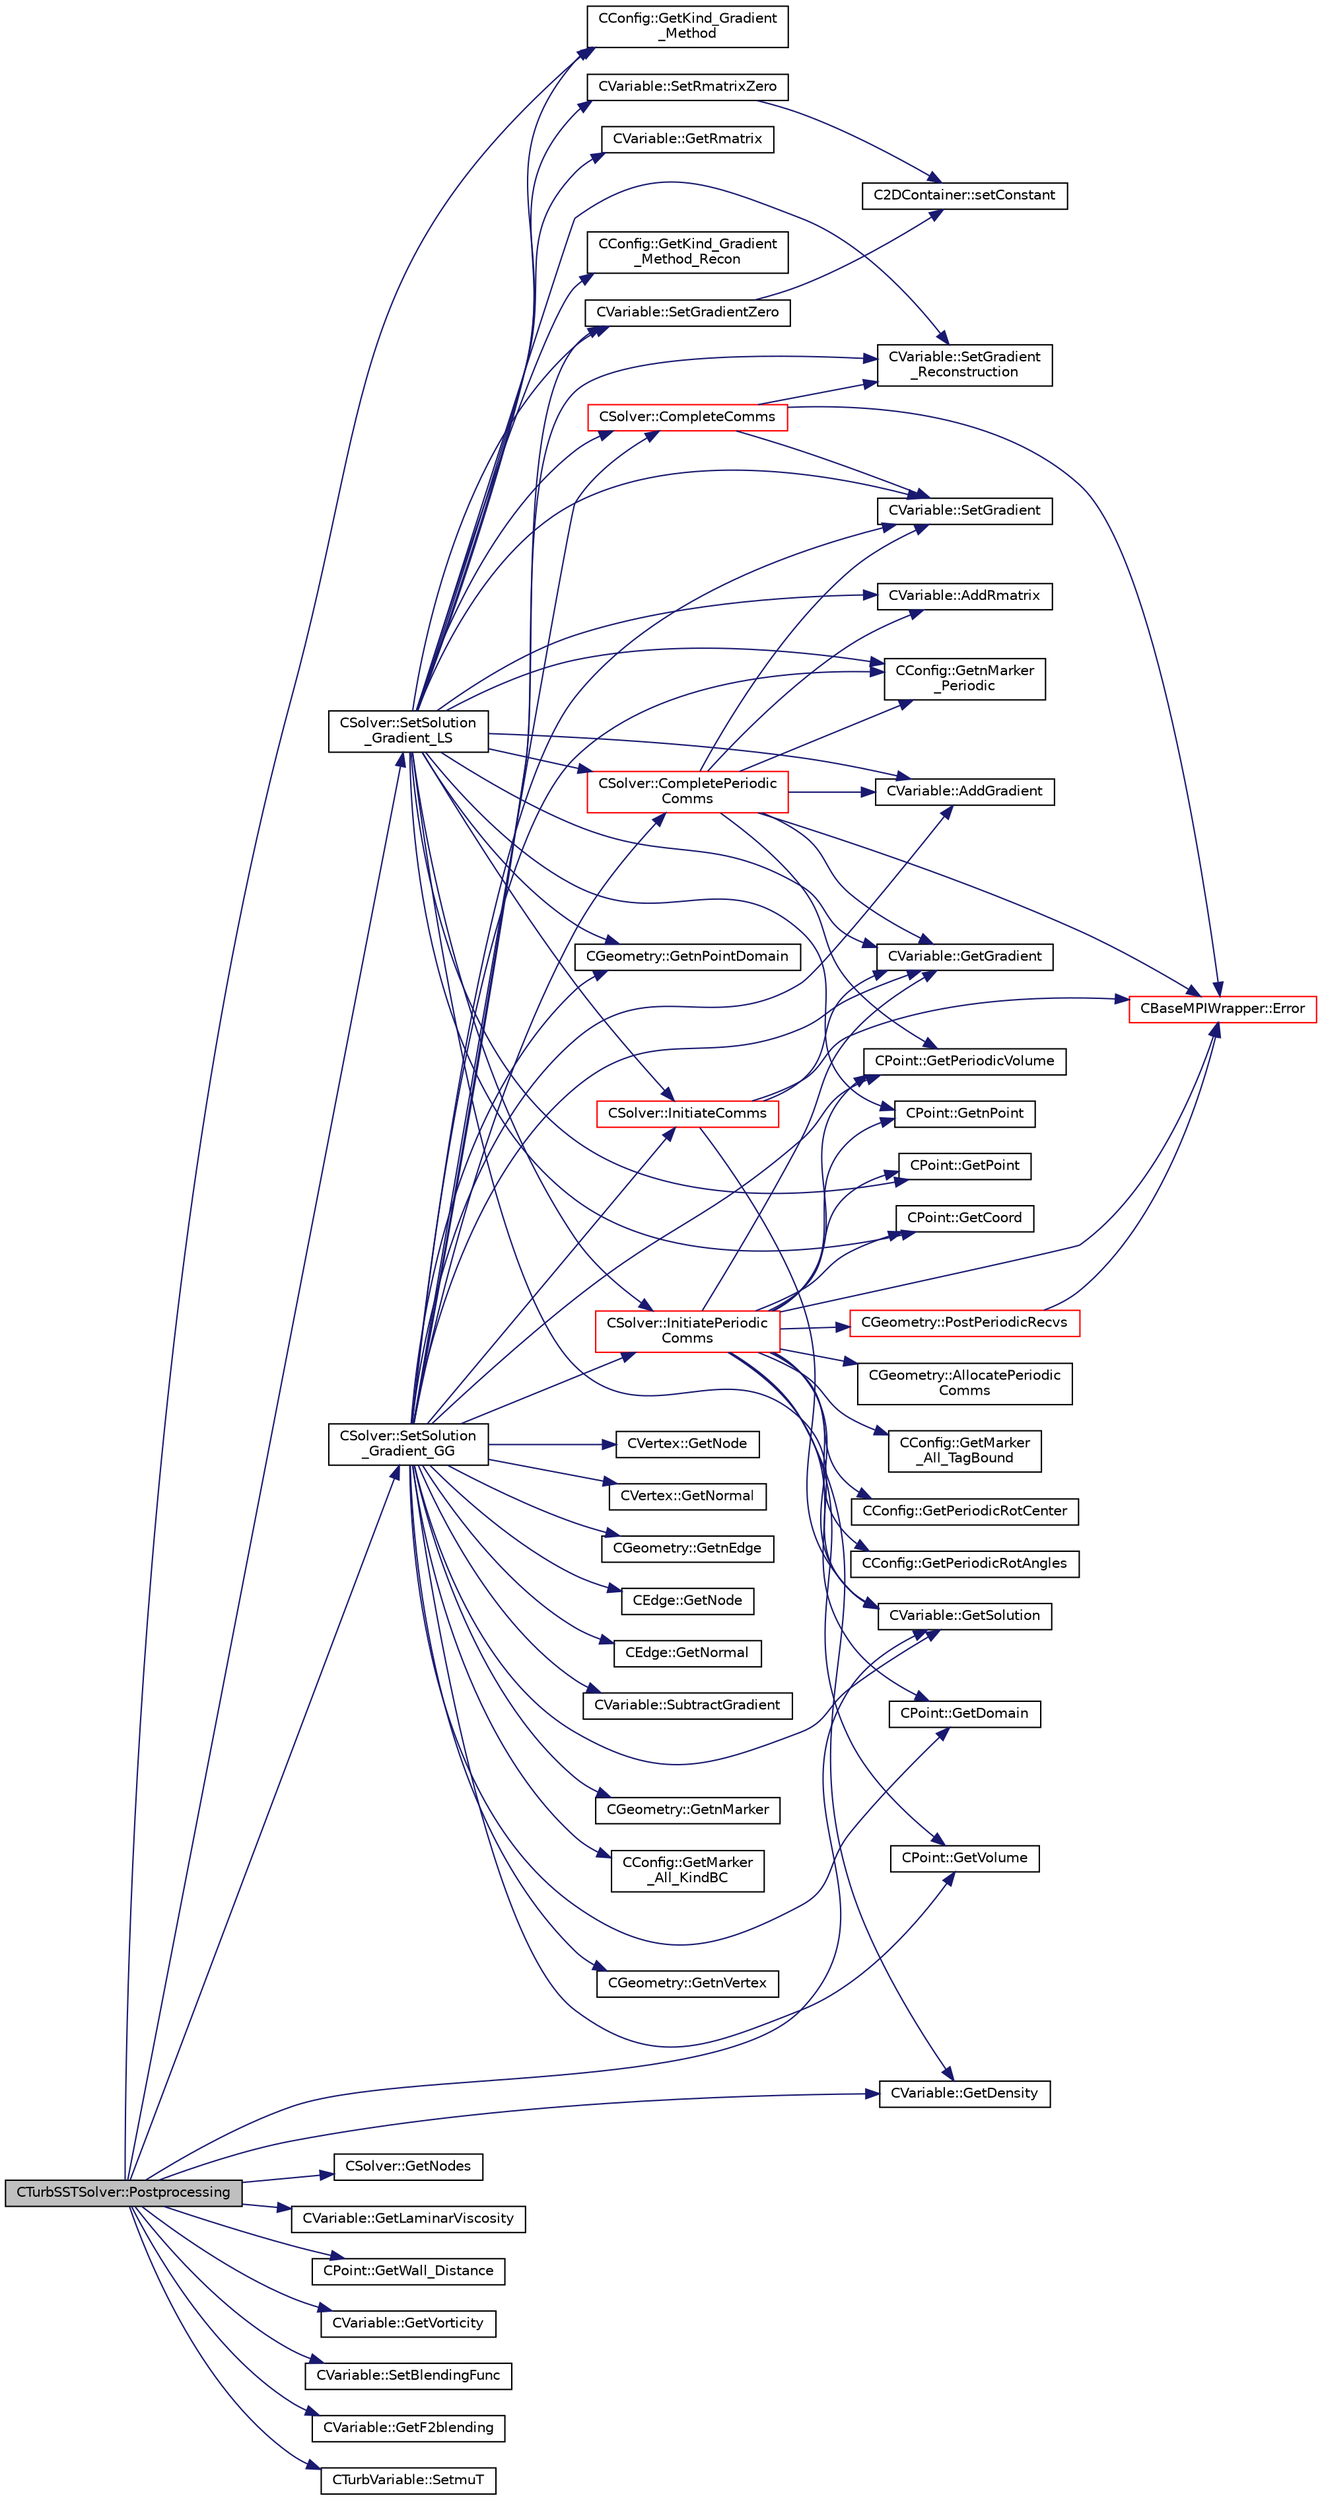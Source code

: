 digraph "CTurbSSTSolver::Postprocessing"
{
  edge [fontname="Helvetica",fontsize="10",labelfontname="Helvetica",labelfontsize="10"];
  node [fontname="Helvetica",fontsize="10",shape=record];
  rankdir="LR";
  Node273 [label="CTurbSSTSolver::Postprocessing",height=0.2,width=0.4,color="black", fillcolor="grey75", style="filled", fontcolor="black"];
  Node273 -> Node274 [color="midnightblue",fontsize="10",style="solid",fontname="Helvetica"];
  Node274 [label="CConfig::GetKind_Gradient\l_Method",height=0.2,width=0.4,color="black", fillcolor="white", style="filled",URL="$class_c_config.html#afc99e16f4eb125197d3d900a038c020f",tooltip="Get the kind of method for computation of spatial gradients used for viscous and source terms..."];
  Node273 -> Node275 [color="midnightblue",fontsize="10",style="solid",fontname="Helvetica"];
  Node275 [label="CSolver::SetSolution\l_Gradient_GG",height=0.2,width=0.4,color="black", fillcolor="white", style="filled",URL="$class_c_solver.html#aac4d5e5f3ff20e7e37d55fa5e4ed3647",tooltip="Compute the Green-Gauss gradient of the solution. "];
  Node275 -> Node276 [color="midnightblue",fontsize="10",style="solid",fontname="Helvetica"];
  Node276 [label="CVariable::SetGradientZero",height=0.2,width=0.4,color="black", fillcolor="white", style="filled",URL="$class_c_variable.html#af7d94f7433dd53467991e11f3aeaeb96",tooltip="Set to zero the gradient of the solution. "];
  Node276 -> Node277 [color="midnightblue",fontsize="10",style="solid",fontname="Helvetica"];
  Node277 [label="C2DContainer::setConstant",height=0.2,width=0.4,color="black", fillcolor="white", style="filled",URL="$class_c2_d_container.html#ab9f8a545ab85abdd3291f0f65b4f411b",tooltip="Set value of all entries to \"value\". "];
  Node275 -> Node278 [color="midnightblue",fontsize="10",style="solid",fontname="Helvetica"];
  Node278 [label="CGeometry::GetnEdge",height=0.2,width=0.4,color="black", fillcolor="white", style="filled",URL="$class_c_geometry.html#a7d6e1e1d1e46da8f55ecbe1a9380530a",tooltip="Get number of edges. "];
  Node275 -> Node279 [color="midnightblue",fontsize="10",style="solid",fontname="Helvetica"];
  Node279 [label="CEdge::GetNode",height=0.2,width=0.4,color="black", fillcolor="white", style="filled",URL="$class_c_edge.html#aee33b61d646e3fe59a4e23284ab1bf33",tooltip="Get the nodes of the edge. "];
  Node275 -> Node280 [color="midnightblue",fontsize="10",style="solid",fontname="Helvetica"];
  Node280 [label="CVariable::GetSolution",height=0.2,width=0.4,color="black", fillcolor="white", style="filled",URL="$class_c_variable.html#a261483e39c23c1de7cb9aea7e917c121",tooltip="Get the solution. "];
  Node275 -> Node281 [color="midnightblue",fontsize="10",style="solid",fontname="Helvetica"];
  Node281 [label="CEdge::GetNormal",height=0.2,width=0.4,color="black", fillcolor="white", style="filled",URL="$class_c_edge.html#ada210a6f0643f444e7e491fc4ed9e662",tooltip="Copy the the normal vector of a face. "];
  Node275 -> Node282 [color="midnightblue",fontsize="10",style="solid",fontname="Helvetica"];
  Node282 [label="CPoint::GetDomain",height=0.2,width=0.4,color="black", fillcolor="white", style="filled",URL="$class_c_point.html#a1d7e22a60d4cfef356af1cba2bab3e55",tooltip="For parallel computation, its indicates if a point must be computed or not. "];
  Node275 -> Node283 [color="midnightblue",fontsize="10",style="solid",fontname="Helvetica"];
  Node283 [label="CVariable::AddGradient",height=0.2,width=0.4,color="black", fillcolor="white", style="filled",URL="$class_c_variable.html#ab3f899ee0f7b110cdd17d84dc880552a",tooltip="Add value to the solution gradient. "];
  Node275 -> Node284 [color="midnightblue",fontsize="10",style="solid",fontname="Helvetica"];
  Node284 [label="CVariable::SubtractGradient",height=0.2,width=0.4,color="black", fillcolor="white", style="filled",URL="$class_c_variable.html#a5a91f9f34e1f0fc9f4e65933e114ec22",tooltip="Subtract value to the solution gradient. "];
  Node275 -> Node285 [color="midnightblue",fontsize="10",style="solid",fontname="Helvetica"];
  Node285 [label="CGeometry::GetnMarker",height=0.2,width=0.4,color="black", fillcolor="white", style="filled",URL="$class_c_geometry.html#a3c899d1370312702c189a8ee95a63ef7",tooltip="Get number of markers. "];
  Node275 -> Node286 [color="midnightblue",fontsize="10",style="solid",fontname="Helvetica"];
  Node286 [label="CConfig::GetMarker\l_All_KindBC",height=0.2,width=0.4,color="black", fillcolor="white", style="filled",URL="$class_c_config.html#a57d43acc1457d2d27095ce006218862e",tooltip="Get the kind of boundary for each marker. "];
  Node275 -> Node287 [color="midnightblue",fontsize="10",style="solid",fontname="Helvetica"];
  Node287 [label="CGeometry::GetnVertex",height=0.2,width=0.4,color="black", fillcolor="white", style="filled",URL="$class_c_geometry.html#a55427e474834af1941e13750b17975be",tooltip="Get number of vertices. "];
  Node275 -> Node288 [color="midnightblue",fontsize="10",style="solid",fontname="Helvetica"];
  Node288 [label="CVertex::GetNode",height=0.2,width=0.4,color="black", fillcolor="white", style="filled",URL="$class_c_vertex.html#a95c513bf927464157ed96b6c79779a1f",tooltip="Get the node of the vertex. "];
  Node275 -> Node289 [color="midnightblue",fontsize="10",style="solid",fontname="Helvetica"];
  Node289 [label="CVertex::GetNormal",height=0.2,width=0.4,color="black", fillcolor="white", style="filled",URL="$class_c_vertex.html#a0d289163c6f3384822fcb9ae86fc1c39",tooltip="Copy the the normal vector of a face. "];
  Node275 -> Node290 [color="midnightblue",fontsize="10",style="solid",fontname="Helvetica"];
  Node290 [label="CConfig::GetnMarker\l_Periodic",height=0.2,width=0.4,color="black", fillcolor="white", style="filled",URL="$class_c_config.html#acb987cc89f9d201ece1b664c2a2a594d",tooltip="Get the total number of periodic markers. "];
  Node275 -> Node291 [color="midnightblue",fontsize="10",style="solid",fontname="Helvetica"];
  Node291 [label="CSolver::InitiatePeriodic\lComms",height=0.2,width=0.4,color="red", fillcolor="white", style="filled",URL="$class_c_solver.html#aab8e1cac165d11ef85d9dd5588b3ea03",tooltip="Routine to load a solver quantity into the data structures for MPI periodic communication and to laun..."];
  Node291 -> Node292 [color="midnightblue",fontsize="10",style="solid",fontname="Helvetica"];
  Node292 [label="CBaseMPIWrapper::Error",height=0.2,width=0.4,color="red", fillcolor="white", style="filled",URL="$class_c_base_m_p_i_wrapper.html#a04457c47629bda56704e6a8804833eeb"];
  Node291 -> Node294 [color="midnightblue",fontsize="10",style="solid",fontname="Helvetica"];
  Node294 [label="CGeometry::AllocatePeriodic\lComms",height=0.2,width=0.4,color="black", fillcolor="white", style="filled",URL="$class_c_geometry.html#a3c81679606eb3deaf3bd0c4294a80eae",tooltip="Routine to allocate buffers for periodic communications. Also called to dynamically reallocate if not..."];
  Node291 -> Node295 [color="midnightblue",fontsize="10",style="solid",fontname="Helvetica"];
  Node295 [label="CGeometry::PostPeriodicRecvs",height=0.2,width=0.4,color="red", fillcolor="white", style="filled",URL="$class_c_geometry.html#af70a67a8eee173285714b2eb5b819f46",tooltip="Routine to launch non-blocking recvs only for all periodic communication with neighboring partitions..."];
  Node295 -> Node292 [color="midnightblue",fontsize="10",style="solid",fontname="Helvetica"];
  Node291 -> Node297 [color="midnightblue",fontsize="10",style="solid",fontname="Helvetica"];
  Node297 [label="CConfig::GetMarker\l_All_TagBound",height=0.2,width=0.4,color="black", fillcolor="white", style="filled",URL="$class_c_config.html#a967e969a3beb24bb6e57d7036af003be",tooltip="Get the index of the surface defined in the geometry file. "];
  Node291 -> Node298 [color="midnightblue",fontsize="10",style="solid",fontname="Helvetica"];
  Node298 [label="CConfig::GetPeriodicRotCenter",height=0.2,width=0.4,color="black", fillcolor="white", style="filled",URL="$class_c_config.html#a69c3c48e964a0d99ed7c0e73c679167a",tooltip="Center of rotation for a rotational periodic boundary. "];
  Node291 -> Node299 [color="midnightblue",fontsize="10",style="solid",fontname="Helvetica"];
  Node299 [label="CConfig::GetPeriodicRotAngles",height=0.2,width=0.4,color="black", fillcolor="white", style="filled",URL="$class_c_config.html#a8b427e418c23b7e25da647fb21024098",tooltip="Angles of rotation for a rotational periodic boundary. "];
  Node291 -> Node301 [color="midnightblue",fontsize="10",style="solid",fontname="Helvetica"];
  Node301 [label="CPoint::GetVolume",height=0.2,width=0.4,color="black", fillcolor="white", style="filled",URL="$class_c_point.html#a3c526a15e767c7de9cf163800aa581e5",tooltip="Get area or volume of the control volume. "];
  Node291 -> Node302 [color="midnightblue",fontsize="10",style="solid",fontname="Helvetica"];
  Node302 [label="CPoint::GetPeriodicVolume",height=0.2,width=0.4,color="black", fillcolor="white", style="filled",URL="$class_c_point.html#a2d3f78f1d6fc4783b1d8a0bd10100b38",tooltip="Get the missing component of area or volume for a control volume on a periodic marker. "];
  Node291 -> Node303 [color="midnightblue",fontsize="10",style="solid",fontname="Helvetica"];
  Node303 [label="CPoint::GetnPoint",height=0.2,width=0.4,color="black", fillcolor="white", style="filled",URL="$class_c_point.html#adbb78f3c01711ed0349897f845e3f2d8",tooltip="Get the number of points that compose the control volume. "];
  Node291 -> Node304 [color="midnightblue",fontsize="10",style="solid",fontname="Helvetica"];
  Node304 [label="CPoint::GetPoint",height=0.2,width=0.4,color="black", fillcolor="white", style="filled",URL="$class_c_point.html#aab08fdab4e59c01d822afca5335a86af",tooltip="Get all the points that compose the control volume. "];
  Node291 -> Node280 [color="midnightblue",fontsize="10",style="solid",fontname="Helvetica"];
  Node291 -> Node282 [color="midnightblue",fontsize="10",style="solid",fontname="Helvetica"];
  Node291 -> Node313 [color="midnightblue",fontsize="10",style="solid",fontname="Helvetica"];
  Node313 [label="CVariable::GetDensity",height=0.2,width=0.4,color="black", fillcolor="white", style="filled",URL="$class_c_variable.html#a4892ca545884011b7903a8e35c43b43f",tooltip="A virtual member. "];
  Node291 -> Node314 [color="midnightblue",fontsize="10",style="solid",fontname="Helvetica"];
  Node314 [label="CVariable::GetGradient",height=0.2,width=0.4,color="black", fillcolor="white", style="filled",URL="$class_c_variable.html#a7b58da4a928d622e7c2d4b4db047769d",tooltip="Get the value of the solution gradient. "];
  Node291 -> Node316 [color="midnightblue",fontsize="10",style="solid",fontname="Helvetica"];
  Node316 [label="CPoint::GetCoord",height=0.2,width=0.4,color="black", fillcolor="white", style="filled",URL="$class_c_point.html#a95fe081d22e96e190cb3edcbf0d6525f",tooltip="Get the coordinates dor the control volume. "];
  Node275 -> Node324 [color="midnightblue",fontsize="10",style="solid",fontname="Helvetica"];
  Node324 [label="CSolver::CompletePeriodic\lComms",height=0.2,width=0.4,color="red", fillcolor="white", style="filled",URL="$class_c_solver.html#a7e77df2076057995213de49d4ca2e7c7",tooltip="Routine to complete the set of non-blocking periodic communications launched by InitiatePeriodicComms..."];
  Node324 -> Node290 [color="midnightblue",fontsize="10",style="solid",fontname="Helvetica"];
  Node324 -> Node302 [color="midnightblue",fontsize="10",style="solid",fontname="Helvetica"];
  Node324 -> Node338 [color="midnightblue",fontsize="10",style="solid",fontname="Helvetica"];
  Node338 [label="CVariable::SetGradient",height=0.2,width=0.4,color="black", fillcolor="white", style="filled",URL="$class_c_variable.html#ac8c7b0cf3048fa7610597fe9660bc325",tooltip="Set the gradient of the solution. "];
  Node324 -> Node314 [color="midnightblue",fontsize="10",style="solid",fontname="Helvetica"];
  Node324 -> Node340 [color="midnightblue",fontsize="10",style="solid",fontname="Helvetica"];
  Node340 [label="CVariable::AddRmatrix",height=0.2,width=0.4,color="black", fillcolor="white", style="filled",URL="$class_c_variable.html#ad20c6c9494cc08a50403cea1a4b65795",tooltip="Add value to the Rmatrix for least squares gradient calculations. "];
  Node324 -> Node283 [color="midnightblue",fontsize="10",style="solid",fontname="Helvetica"];
  Node324 -> Node292 [color="midnightblue",fontsize="10",style="solid",fontname="Helvetica"];
  Node275 -> Node346 [color="midnightblue",fontsize="10",style="solid",fontname="Helvetica"];
  Node346 [label="CGeometry::GetnPointDomain",height=0.2,width=0.4,color="black", fillcolor="white", style="filled",URL="$class_c_geometry.html#a4fc7de3bff7b6f8c35717016d6f8fcb2",tooltip="Get number of real points (that belong to the domain). "];
  Node275 -> Node301 [color="midnightblue",fontsize="10",style="solid",fontname="Helvetica"];
  Node275 -> Node302 [color="midnightblue",fontsize="10",style="solid",fontname="Helvetica"];
  Node275 -> Node314 [color="midnightblue",fontsize="10",style="solid",fontname="Helvetica"];
  Node275 -> Node347 [color="midnightblue",fontsize="10",style="solid",fontname="Helvetica"];
  Node347 [label="CVariable::SetGradient\l_Reconstruction",height=0.2,width=0.4,color="black", fillcolor="white", style="filled",URL="$class_c_variable.html#a028a17ae05aea6ae047a4a24cf595e5c",tooltip="Set the value of the primitive gradient for MUSCL reconstruction. "];
  Node275 -> Node338 [color="midnightblue",fontsize="10",style="solid",fontname="Helvetica"];
  Node275 -> Node348 [color="midnightblue",fontsize="10",style="solid",fontname="Helvetica"];
  Node348 [label="CSolver::InitiateComms",height=0.2,width=0.4,color="red", fillcolor="white", style="filled",URL="$class_c_solver.html#a68ef94bc50683bd1f1d750b4a8cb7351",tooltip="Routine to load a solver quantity into the data structures for MPI point-to-point communication and t..."];
  Node348 -> Node292 [color="midnightblue",fontsize="10",style="solid",fontname="Helvetica"];
  Node348 -> Node280 [color="midnightblue",fontsize="10",style="solid",fontname="Helvetica"];
  Node348 -> Node314 [color="midnightblue",fontsize="10",style="solid",fontname="Helvetica"];
  Node275 -> Node368 [color="midnightblue",fontsize="10",style="solid",fontname="Helvetica"];
  Node368 [label="CSolver::CompleteComms",height=0.2,width=0.4,color="red", fillcolor="white", style="filled",URL="$class_c_solver.html#a8d3046ad54e177f0705a2bff99c1cf16",tooltip="Routine to complete the set of non-blocking communications launched by InitiateComms() and unpacking ..."];
  Node368 -> Node338 [color="midnightblue",fontsize="10",style="solid",fontname="Helvetica"];
  Node368 -> Node347 [color="midnightblue",fontsize="10",style="solid",fontname="Helvetica"];
  Node368 -> Node292 [color="midnightblue",fontsize="10",style="solid",fontname="Helvetica"];
  Node273 -> Node384 [color="midnightblue",fontsize="10",style="solid",fontname="Helvetica"];
  Node384 [label="CSolver::SetSolution\l_Gradient_LS",height=0.2,width=0.4,color="black", fillcolor="white", style="filled",URL="$class_c_solver.html#ac4d9cf9609d7bdb52e7f1dc9cc8b4c1f",tooltip="Compute the Least Squares gradient of the solution. "];
  Node384 -> Node385 [color="midnightblue",fontsize="10",style="solid",fontname="Helvetica"];
  Node385 [label="CConfig::GetKind_Gradient\l_Method_Recon",height=0.2,width=0.4,color="black", fillcolor="white", style="filled",URL="$class_c_config.html#aca57a120515be840559558806f30c07b",tooltip="Get the kind of method for computation of spatial gradients used for upwind reconstruction. "];
  Node384 -> Node274 [color="midnightblue",fontsize="10",style="solid",fontname="Helvetica"];
  Node384 -> Node386 [color="midnightblue",fontsize="10",style="solid",fontname="Helvetica"];
  Node386 [label="CVariable::SetRmatrixZero",height=0.2,width=0.4,color="black", fillcolor="white", style="filled",URL="$class_c_variable.html#af3084cdba40c72e99f2d93683e9f0ab4",tooltip="Set to zero the Rmatrix for least squares gradient calculations. "];
  Node386 -> Node277 [color="midnightblue",fontsize="10",style="solid",fontname="Helvetica"];
  Node384 -> Node276 [color="midnightblue",fontsize="10",style="solid",fontname="Helvetica"];
  Node384 -> Node346 [color="midnightblue",fontsize="10",style="solid",fontname="Helvetica"];
  Node384 -> Node316 [color="midnightblue",fontsize="10",style="solid",fontname="Helvetica"];
  Node384 -> Node280 [color="midnightblue",fontsize="10",style="solid",fontname="Helvetica"];
  Node384 -> Node303 [color="midnightblue",fontsize="10",style="solid",fontname="Helvetica"];
  Node384 -> Node304 [color="midnightblue",fontsize="10",style="solid",fontname="Helvetica"];
  Node384 -> Node340 [color="midnightblue",fontsize="10",style="solid",fontname="Helvetica"];
  Node384 -> Node283 [color="midnightblue",fontsize="10",style="solid",fontname="Helvetica"];
  Node384 -> Node290 [color="midnightblue",fontsize="10",style="solid",fontname="Helvetica"];
  Node384 -> Node291 [color="midnightblue",fontsize="10",style="solid",fontname="Helvetica"];
  Node384 -> Node324 [color="midnightblue",fontsize="10",style="solid",fontname="Helvetica"];
  Node384 -> Node387 [color="midnightblue",fontsize="10",style="solid",fontname="Helvetica"];
  Node387 [label="CVariable::GetRmatrix",height=0.2,width=0.4,color="black", fillcolor="white", style="filled",URL="$class_c_variable.html#a3cb7309c324e7527b12d235e6bdaa327",tooltip="Get the value of the Rmatrix entry for least squares gradient calculations. "];
  Node384 -> Node314 [color="midnightblue",fontsize="10",style="solid",fontname="Helvetica"];
  Node384 -> Node347 [color="midnightblue",fontsize="10",style="solid",fontname="Helvetica"];
  Node384 -> Node338 [color="midnightblue",fontsize="10",style="solid",fontname="Helvetica"];
  Node384 -> Node348 [color="midnightblue",fontsize="10",style="solid",fontname="Helvetica"];
  Node384 -> Node368 [color="midnightblue",fontsize="10",style="solid",fontname="Helvetica"];
  Node273 -> Node388 [color="midnightblue",fontsize="10",style="solid",fontname="Helvetica"];
  Node388 [label="CSolver::GetNodes",height=0.2,width=0.4,color="black", fillcolor="white", style="filled",URL="$class_c_solver.html#af3198e52a2ea377bb765647b5e697197",tooltip="Allow outside access to the nodes of the solver, containing conservatives, primitives, etc. "];
  Node273 -> Node313 [color="midnightblue",fontsize="10",style="solid",fontname="Helvetica"];
  Node273 -> Node389 [color="midnightblue",fontsize="10",style="solid",fontname="Helvetica"];
  Node389 [label="CVariable::GetLaminarViscosity",height=0.2,width=0.4,color="black", fillcolor="white", style="filled",URL="$class_c_variable.html#a0acbe55ca86de2c0205ae921193e9e95",tooltip="A virtual member. "];
  Node273 -> Node390 [color="midnightblue",fontsize="10",style="solid",fontname="Helvetica"];
  Node390 [label="CPoint::GetWall_Distance",height=0.2,width=0.4,color="black", fillcolor="white", style="filled",URL="$class_c_point.html#a2ec241bcb847e4bae03e8df907a18b15",tooltip="Get the value of the distance to the nearest wall. "];
  Node273 -> Node391 [color="midnightblue",fontsize="10",style="solid",fontname="Helvetica"];
  Node391 [label="CVariable::GetVorticity",height=0.2,width=0.4,color="black", fillcolor="white", style="filled",URL="$class_c_variable.html#a047fd769c6eae7a44a98f71319ef39ae",tooltip="A virtual member. "];
  Node273 -> Node392 [color="midnightblue",fontsize="10",style="solid",fontname="Helvetica"];
  Node392 [label="CVariable::SetBlendingFunc",height=0.2,width=0.4,color="black", fillcolor="white", style="filled",URL="$class_c_variable.html#ab148f52930c6e4200289542dd1e8fa23",tooltip="Set the blending function for the blending of k-w and k-eps. "];
  Node273 -> Node393 [color="midnightblue",fontsize="10",style="solid",fontname="Helvetica"];
  Node393 [label="CVariable::GetF2blending",height=0.2,width=0.4,color="black", fillcolor="white", style="filled",URL="$class_c_variable.html#adb53c38a8aee5ef2a68acc38042279fb",tooltip="Get the second blending function of the SST model. "];
  Node273 -> Node280 [color="midnightblue",fontsize="10",style="solid",fontname="Helvetica"];
  Node273 -> Node394 [color="midnightblue",fontsize="10",style="solid",fontname="Helvetica"];
  Node394 [label="CTurbVariable::SetmuT",height=0.2,width=0.4,color="black", fillcolor="white", style="filled",URL="$class_c_turb_variable.html#acde5a428d211d2a34e677c8e4f4584ff",tooltip="Set the value of the eddy viscosity. "];
}
